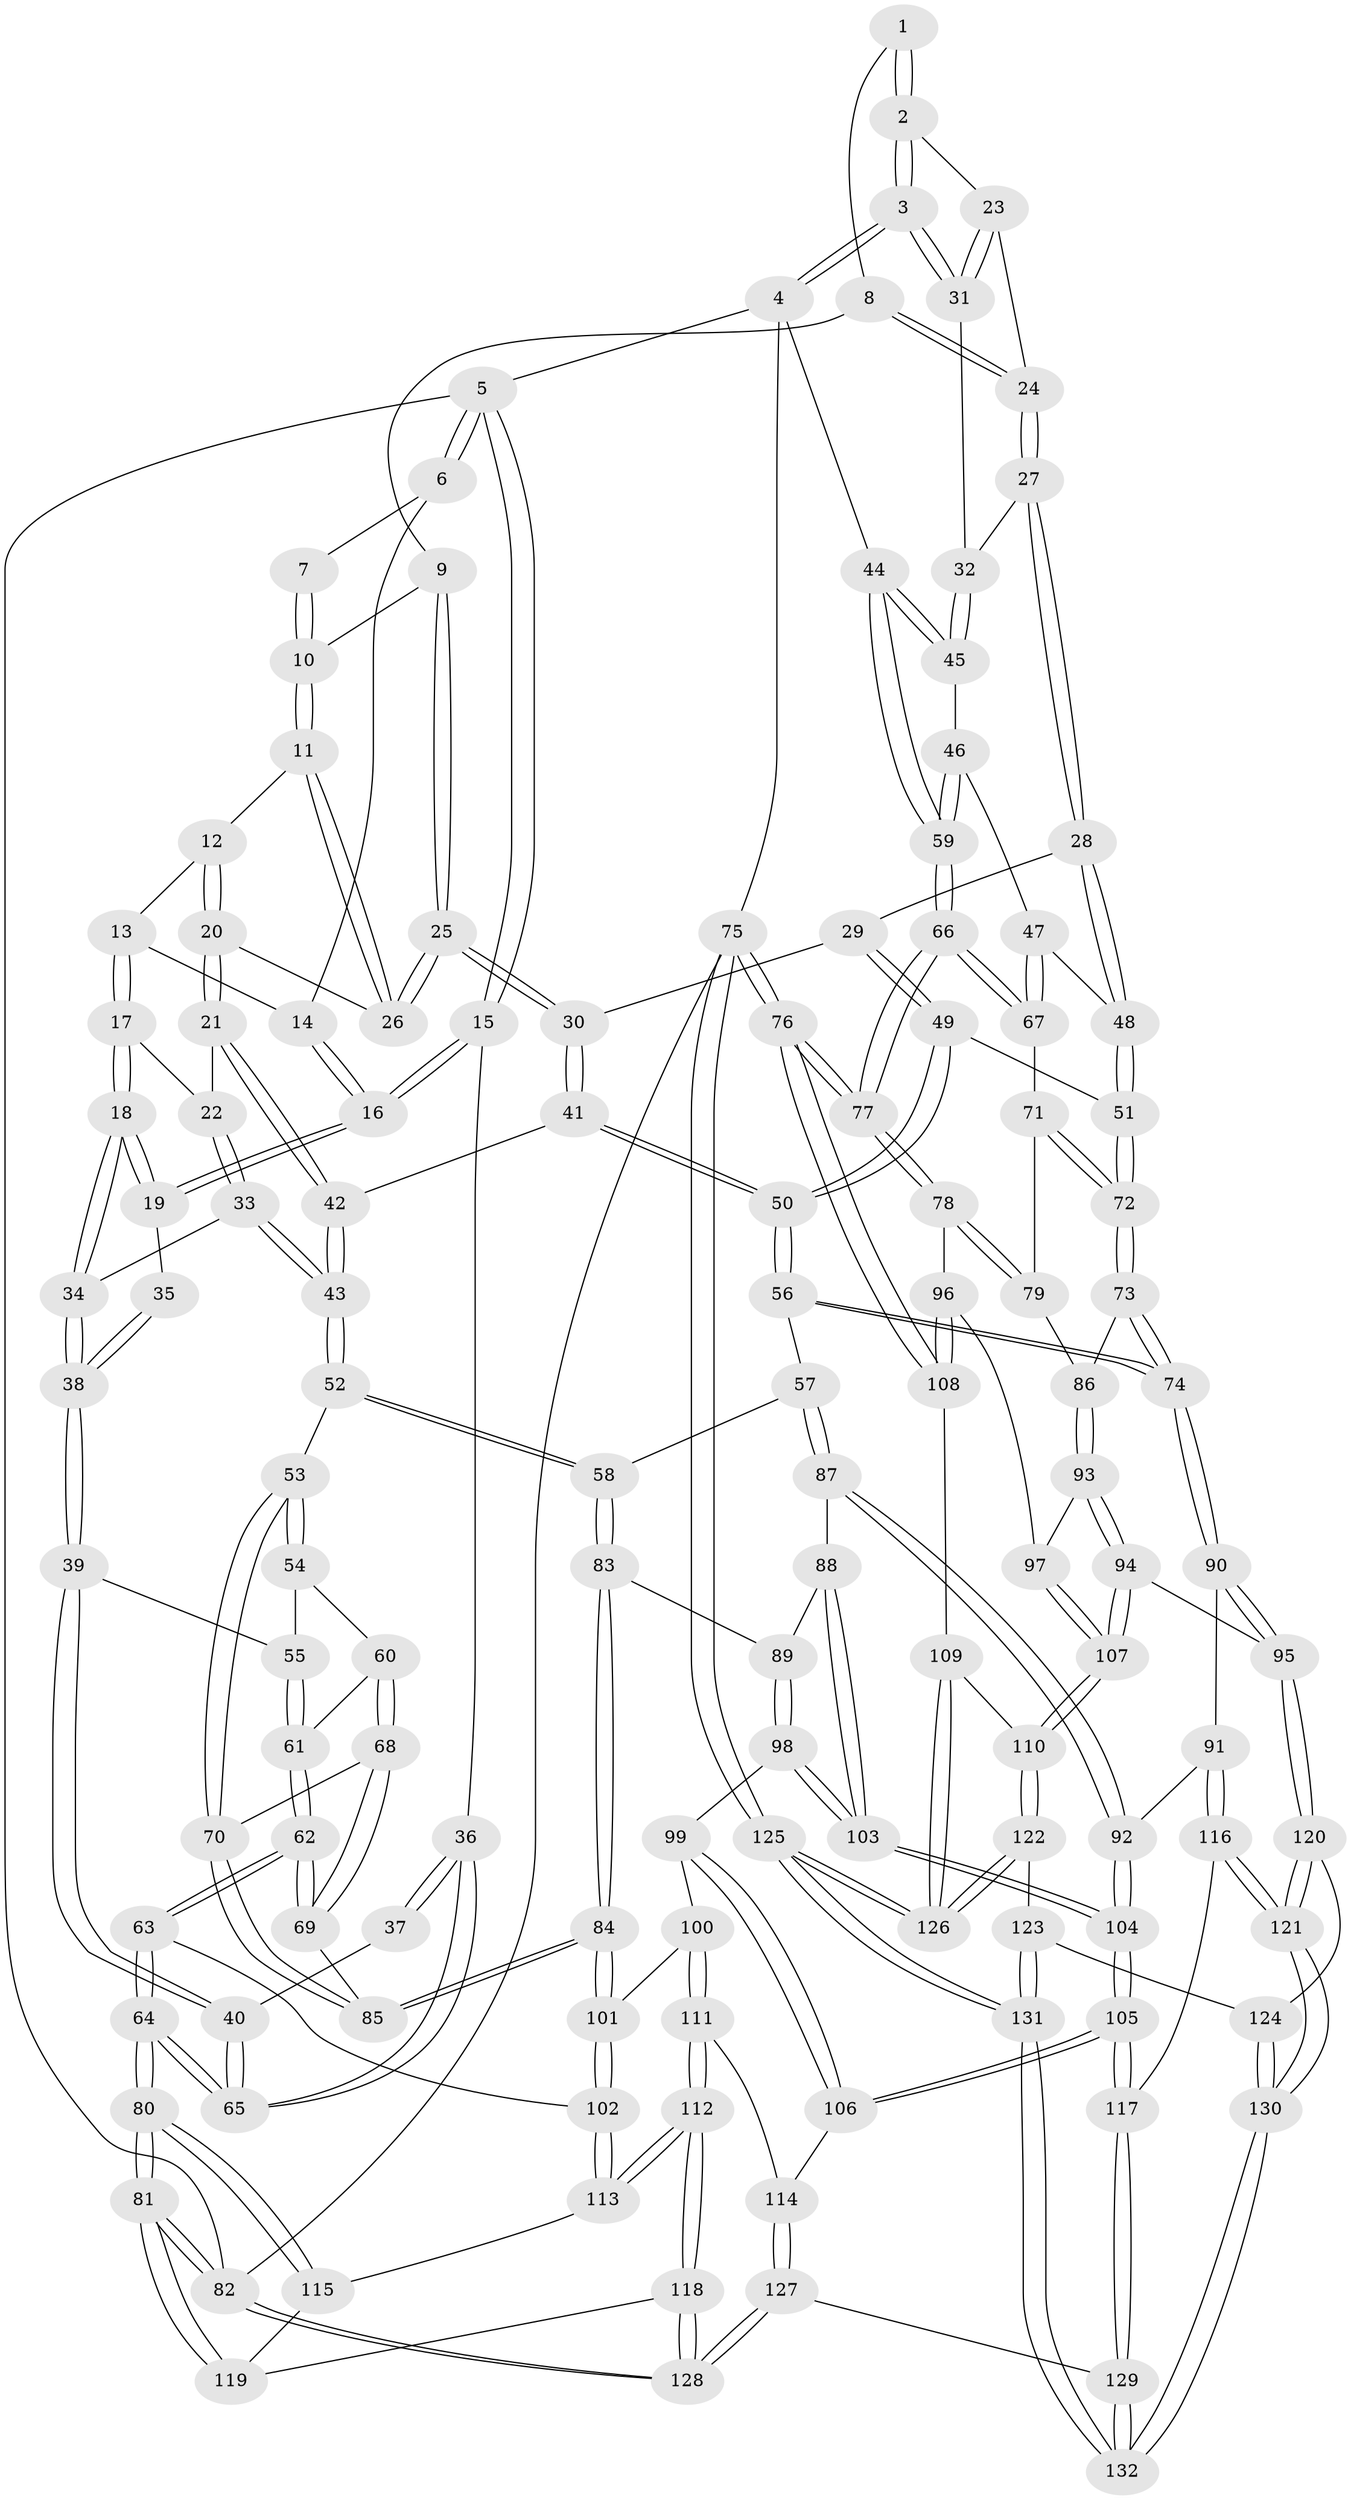 // coarse degree distribution, {3: 0.13580246913580246, 5: 0.3333333333333333, 6: 0.07407407407407407, 4: 0.43209876543209874, 2: 0.012345679012345678, 8: 0.012345679012345678}
// Generated by graph-tools (version 1.1) at 2025/52/02/27/25 19:52:42]
// undirected, 132 vertices, 327 edges
graph export_dot {
graph [start="1"]
  node [color=gray90,style=filled];
  1 [pos="+0.6913616364380641+0"];
  2 [pos="+1+0"];
  3 [pos="+1+0"];
  4 [pos="+1+0"];
  5 [pos="+0+0"];
  6 [pos="+0.2634017539445185+0"];
  7 [pos="+0.29863389278448305+0"];
  8 [pos="+0.6078534605448163+0.0569114516803491"];
  9 [pos="+0.5836222294180515+0.0814625777590368"];
  10 [pos="+0.5007859510043624+0.08364107993584911"];
  11 [pos="+0.45812287954453473+0.12502831593253702"];
  12 [pos="+0.351596961055784+0.025582697836293092"];
  13 [pos="+0.28080279166864874+0"];
  14 [pos="+0.25473206368026213+0"];
  15 [pos="+0+0"];
  16 [pos="+0.13034296935864292+0.11885602383448149"];
  17 [pos="+0.3123063111155816+0.10066633615767413"];
  18 [pos="+0.21370008057226605+0.22977487142806596"];
  19 [pos="+0.1303416771049823+0.11886528852996342"];
  20 [pos="+0.42161975095991233+0.17513867220702545"];
  21 [pos="+0.4178429194498011+0.17917884268145962"];
  22 [pos="+0.3612782435800799+0.17358628895668468"];
  23 [pos="+0.7773511856976166+0.1173651299679076"];
  24 [pos="+0.7302613619747493+0.14313432269178"];
  25 [pos="+0.5860667027700102+0.22051044206272463"];
  26 [pos="+0.442182702449678+0.15854352642695344"];
  27 [pos="+0.6925956819920042+0.25490602064820295"];
  28 [pos="+0.6919586237785789+0.25548206323604233"];
  29 [pos="+0.6384760317922297+0.25654503248881405"];
  30 [pos="+0.5970902000434437+0.250660309727523"];
  31 [pos="+0.8446867478874215+0.2391305861945126"];
  32 [pos="+0.8426409862060589+0.24651506653943273"];
  33 [pos="+0.23889766916557476+0.2899981018591586"];
  34 [pos="+0.238503903230507+0.28977048590814014"];
  35 [pos="+0.11879608810214587+0.12725709365075988"];
  36 [pos="+0+0.1512677217186646"];
  37 [pos="+0.0542782649814986+0.1628260666965701"];
  38 [pos="+0.07663933958625078+0.3393563370103697"];
  39 [pos="+0.044297017711779726+0.354442626262195"];
  40 [pos="+0.022972954882214656+0.3518432053059804"];
  41 [pos="+0.5249180339281619+0.3171503286335326"];
  42 [pos="+0.44194689704599954+0.29231395874650545"];
  43 [pos="+0.29735889385733266+0.3649632742978539"];
  44 [pos="+1+0"];
  45 [pos="+0.8778402404044711+0.31218926788029444"];
  46 [pos="+0.8856201288934556+0.35552620685991265"];
  47 [pos="+0.8732402259371335+0.3765848509958593"];
  48 [pos="+0.7619924734607708+0.41745905677803513"];
  49 [pos="+0.6456464350013047+0.45329340096406595"];
  50 [pos="+0.5468347818083399+0.4868249296576187"];
  51 [pos="+0.7489711092929362+0.4377545801333141"];
  52 [pos="+0.3014645621011029+0.4349679512037645"];
  53 [pos="+0.23308607205408322+0.46891925227827824"];
  54 [pos="+0.10486014507328713+0.41413158291896723"];
  55 [pos="+0.0504552687799583+0.36291878582196285"];
  56 [pos="+0.5331744816169343+0.5086834888386128"];
  57 [pos="+0.4997748636552563+0.5201087419844768"];
  58 [pos="+0.3536697211787816+0.49056462912469"];
  59 [pos="+1+0.29825823792259964"];
  60 [pos="+0.11812697851343797+0.4891400847119381"];
  61 [pos="+0.07629268913186496+0.4842946257430418"];
  62 [pos="+0.007636415697386577+0.588651098778039"];
  63 [pos="+0+0.607136675693824"];
  64 [pos="+0+0.5851804791201437"];
  65 [pos="+0+0.4015757366137402"];
  66 [pos="+1+0.5270358621411634"];
  67 [pos="+0.9377766256289626+0.48230987108880763"];
  68 [pos="+0.13770164470366894+0.5092890669073429"];
  69 [pos="+0.01628522938317379+0.587425886657154"];
  70 [pos="+0.18902787422990483+0.5143709692773324"];
  71 [pos="+0.9251606039122411+0.49870773345963804"];
  72 [pos="+0.7882443335814482+0.5663673281761874"];
  73 [pos="+0.7878529619768407+0.5703835166674772"];
  74 [pos="+0.6602706047681903+0.6623477280762274"];
  75 [pos="+1+1"];
  76 [pos="+1+0.7883660344605179"];
  77 [pos="+1+0.5678069304108471"];
  78 [pos="+0.9571154358495786+0.6304010629338732"];
  79 [pos="+0.922818754249527+0.6064948903640963"];
  80 [pos="+0+0.8710822094126925"];
  81 [pos="+0+1"];
  82 [pos="+0+1"];
  83 [pos="+0.31483027714236556+0.600335267191288"];
  84 [pos="+0.19763866310067044+0.6423783704780058"];
  85 [pos="+0.1774465166224631+0.6087846330934826"];
  86 [pos="+0.8233766201767502+0.6032260466492443"];
  87 [pos="+0.46106662673688087+0.6482338068749214"];
  88 [pos="+0.37601647719138365+0.6690938045075235"];
  89 [pos="+0.33047867042953094+0.635726250741225"];
  90 [pos="+0.656524347088473+0.7396865798774667"];
  91 [pos="+0.5891146555219429+0.7563795255432738"];
  92 [pos="+0.4868861070555411+0.7276623207154168"];
  93 [pos="+0.8456769056537919+0.6963568371471712"];
  94 [pos="+0.7815323978300961+0.7536921166849286"];
  95 [pos="+0.6693593007033667+0.7535808849405925"];
  96 [pos="+0.9223799103942703+0.7096245969398833"];
  97 [pos="+0.8943000385059745+0.7110212834556422"];
  98 [pos="+0.2968189188804062+0.7051063194269631"];
  99 [pos="+0.2860323423235734+0.7126080387478971"];
  100 [pos="+0.21108273459887214+0.7043088272965844"];
  101 [pos="+0.19230877574394564+0.6810423366501249"];
  102 [pos="+0.09263141618507931+0.7258667101755087"];
  103 [pos="+0.37050121189475427+0.7293735651342252"];
  104 [pos="+0.39477827107375146+0.8032465200992067"];
  105 [pos="+0.3723336296327833+0.8563495104157727"];
  106 [pos="+0.33128843948169867+0.8428837532682457"];
  107 [pos="+0.8568670129207716+0.8303550533087667"];
  108 [pos="+0.9943052905636688+0.7936687840943766"];
  109 [pos="+0.9490580737853977+0.8279770720705198"];
  110 [pos="+0.8645970686133108+0.8447124752924232"];
  111 [pos="+0.2254942200560984+0.835921359748259"];
  112 [pos="+0.16667525663421878+0.866234830159259"];
  113 [pos="+0.08902735494117989+0.7991127833343836"];
  114 [pos="+0.23731486492618326+0.837372113040538"];
  115 [pos="+0.055510850788944584+0.8119751856322557"];
  116 [pos="+0.5024151266412152+0.8922081098258805"];
  117 [pos="+0.3983174790948404+0.907328686371142"];
  118 [pos="+0.14875655580194588+0.9322327939655504"];
  119 [pos="+0.047420904636871215+0.9102190643402969"];
  120 [pos="+0.679644802456516+0.8175332799569948"];
  121 [pos="+0.6205120920448557+0.958800739983622"];
  122 [pos="+0.8342646828232653+0.903883516990143"];
  123 [pos="+0.8259028912782447+0.9090993161466198"];
  124 [pos="+0.7936542181730145+0.9096121534989392"];
  125 [pos="+1+1"];
  126 [pos="+0.9645165195993916+0.9762450837169981"];
  127 [pos="+0.3120277113787403+1"];
  128 [pos="+0.1817102974537885+1"];
  129 [pos="+0.3361612615662318+1"];
  130 [pos="+0.650200737998102+1"];
  131 [pos="+0.8710516026543589+1"];
  132 [pos="+0.6416140743527277+1"];
  1 -- 2;
  1 -- 2;
  1 -- 8;
  2 -- 3;
  2 -- 3;
  2 -- 23;
  3 -- 4;
  3 -- 4;
  3 -- 31;
  3 -- 31;
  4 -- 5;
  4 -- 44;
  4 -- 75;
  5 -- 6;
  5 -- 6;
  5 -- 15;
  5 -- 15;
  5 -- 82;
  6 -- 7;
  6 -- 14;
  7 -- 10;
  7 -- 10;
  8 -- 9;
  8 -- 24;
  8 -- 24;
  9 -- 10;
  9 -- 25;
  9 -- 25;
  10 -- 11;
  10 -- 11;
  11 -- 12;
  11 -- 26;
  11 -- 26;
  12 -- 13;
  12 -- 20;
  12 -- 20;
  13 -- 14;
  13 -- 17;
  13 -- 17;
  14 -- 16;
  14 -- 16;
  15 -- 16;
  15 -- 16;
  15 -- 36;
  16 -- 19;
  16 -- 19;
  17 -- 18;
  17 -- 18;
  17 -- 22;
  18 -- 19;
  18 -- 19;
  18 -- 34;
  18 -- 34;
  19 -- 35;
  20 -- 21;
  20 -- 21;
  20 -- 26;
  21 -- 22;
  21 -- 42;
  21 -- 42;
  22 -- 33;
  22 -- 33;
  23 -- 24;
  23 -- 31;
  23 -- 31;
  24 -- 27;
  24 -- 27;
  25 -- 26;
  25 -- 26;
  25 -- 30;
  25 -- 30;
  27 -- 28;
  27 -- 28;
  27 -- 32;
  28 -- 29;
  28 -- 48;
  28 -- 48;
  29 -- 30;
  29 -- 49;
  29 -- 49;
  30 -- 41;
  30 -- 41;
  31 -- 32;
  32 -- 45;
  32 -- 45;
  33 -- 34;
  33 -- 43;
  33 -- 43;
  34 -- 38;
  34 -- 38;
  35 -- 38;
  35 -- 38;
  36 -- 37;
  36 -- 37;
  36 -- 65;
  36 -- 65;
  37 -- 40;
  38 -- 39;
  38 -- 39;
  39 -- 40;
  39 -- 40;
  39 -- 55;
  40 -- 65;
  40 -- 65;
  41 -- 42;
  41 -- 50;
  41 -- 50;
  42 -- 43;
  42 -- 43;
  43 -- 52;
  43 -- 52;
  44 -- 45;
  44 -- 45;
  44 -- 59;
  44 -- 59;
  45 -- 46;
  46 -- 47;
  46 -- 59;
  46 -- 59;
  47 -- 48;
  47 -- 67;
  47 -- 67;
  48 -- 51;
  48 -- 51;
  49 -- 50;
  49 -- 50;
  49 -- 51;
  50 -- 56;
  50 -- 56;
  51 -- 72;
  51 -- 72;
  52 -- 53;
  52 -- 58;
  52 -- 58;
  53 -- 54;
  53 -- 54;
  53 -- 70;
  53 -- 70;
  54 -- 55;
  54 -- 60;
  55 -- 61;
  55 -- 61;
  56 -- 57;
  56 -- 74;
  56 -- 74;
  57 -- 58;
  57 -- 87;
  57 -- 87;
  58 -- 83;
  58 -- 83;
  59 -- 66;
  59 -- 66;
  60 -- 61;
  60 -- 68;
  60 -- 68;
  61 -- 62;
  61 -- 62;
  62 -- 63;
  62 -- 63;
  62 -- 69;
  62 -- 69;
  63 -- 64;
  63 -- 64;
  63 -- 102;
  64 -- 65;
  64 -- 65;
  64 -- 80;
  64 -- 80;
  66 -- 67;
  66 -- 67;
  66 -- 77;
  66 -- 77;
  67 -- 71;
  68 -- 69;
  68 -- 69;
  68 -- 70;
  69 -- 85;
  70 -- 85;
  70 -- 85;
  71 -- 72;
  71 -- 72;
  71 -- 79;
  72 -- 73;
  72 -- 73;
  73 -- 74;
  73 -- 74;
  73 -- 86;
  74 -- 90;
  74 -- 90;
  75 -- 76;
  75 -- 76;
  75 -- 125;
  75 -- 125;
  75 -- 82;
  76 -- 77;
  76 -- 77;
  76 -- 108;
  76 -- 108;
  77 -- 78;
  77 -- 78;
  78 -- 79;
  78 -- 79;
  78 -- 96;
  79 -- 86;
  80 -- 81;
  80 -- 81;
  80 -- 115;
  80 -- 115;
  81 -- 82;
  81 -- 82;
  81 -- 119;
  81 -- 119;
  82 -- 128;
  82 -- 128;
  83 -- 84;
  83 -- 84;
  83 -- 89;
  84 -- 85;
  84 -- 85;
  84 -- 101;
  84 -- 101;
  86 -- 93;
  86 -- 93;
  87 -- 88;
  87 -- 92;
  87 -- 92;
  88 -- 89;
  88 -- 103;
  88 -- 103;
  89 -- 98;
  89 -- 98;
  90 -- 91;
  90 -- 95;
  90 -- 95;
  91 -- 92;
  91 -- 116;
  91 -- 116;
  92 -- 104;
  92 -- 104;
  93 -- 94;
  93 -- 94;
  93 -- 97;
  94 -- 95;
  94 -- 107;
  94 -- 107;
  95 -- 120;
  95 -- 120;
  96 -- 97;
  96 -- 108;
  96 -- 108;
  97 -- 107;
  97 -- 107;
  98 -- 99;
  98 -- 103;
  98 -- 103;
  99 -- 100;
  99 -- 106;
  99 -- 106;
  100 -- 101;
  100 -- 111;
  100 -- 111;
  101 -- 102;
  101 -- 102;
  102 -- 113;
  102 -- 113;
  103 -- 104;
  103 -- 104;
  104 -- 105;
  104 -- 105;
  105 -- 106;
  105 -- 106;
  105 -- 117;
  105 -- 117;
  106 -- 114;
  107 -- 110;
  107 -- 110;
  108 -- 109;
  109 -- 110;
  109 -- 126;
  109 -- 126;
  110 -- 122;
  110 -- 122;
  111 -- 112;
  111 -- 112;
  111 -- 114;
  112 -- 113;
  112 -- 113;
  112 -- 118;
  112 -- 118;
  113 -- 115;
  114 -- 127;
  114 -- 127;
  115 -- 119;
  116 -- 117;
  116 -- 121;
  116 -- 121;
  117 -- 129;
  117 -- 129;
  118 -- 119;
  118 -- 128;
  118 -- 128;
  120 -- 121;
  120 -- 121;
  120 -- 124;
  121 -- 130;
  121 -- 130;
  122 -- 123;
  122 -- 126;
  122 -- 126;
  123 -- 124;
  123 -- 131;
  123 -- 131;
  124 -- 130;
  124 -- 130;
  125 -- 126;
  125 -- 126;
  125 -- 131;
  125 -- 131;
  127 -- 128;
  127 -- 128;
  127 -- 129;
  129 -- 132;
  129 -- 132;
  130 -- 132;
  130 -- 132;
  131 -- 132;
  131 -- 132;
}
